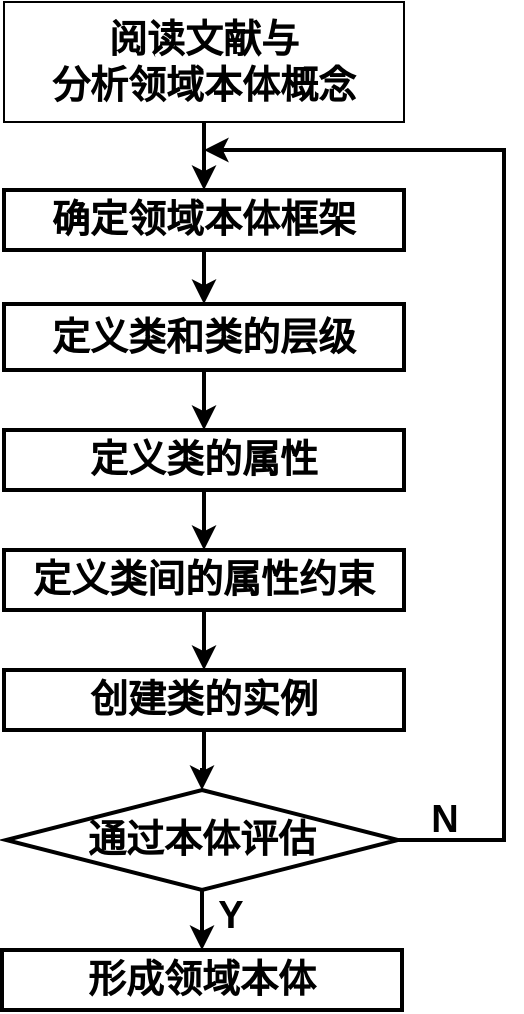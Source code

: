 <mxfile version="16.6.4" type="github">
  <diagram id="pkrnBZ31O33gXuKPcnR_" name="Page-1">
    <mxGraphModel dx="1058" dy="794" grid="1" gridSize="10" guides="1" tooltips="1" connect="1" arrows="1" fold="1" page="1" pageScale="1" pageWidth="827" pageHeight="1169" math="0" shadow="0">
      <root>
        <mxCell id="0" />
        <mxCell id="1" parent="0" />
        <mxCell id="kKUYvnr-Q00udqjfxyr7-9" style="edgeStyle=orthogonalEdgeStyle;rounded=0;orthogonalLoop=1;jettySize=auto;html=1;exitX=0.5;exitY=1;exitDx=0;exitDy=0;entryX=0.5;entryY=0;entryDx=0;entryDy=0;fontSize=19;strokeWidth=2;fontStyle=1" edge="1" parent="1" source="kKUYvnr-Q00udqjfxyr7-1" target="kKUYvnr-Q00udqjfxyr7-2">
          <mxGeometry relative="1" as="geometry" />
        </mxCell>
        <mxCell id="kKUYvnr-Q00udqjfxyr7-1" value="&lt;font face=&quot;Times New Roman&quot; size=&quot;1&quot;&gt;&lt;span style=&quot;font-size: 19px&quot;&gt;阅读文献与&lt;br&gt;分析领域本体概念&lt;/span&gt;&lt;/font&gt;" style="rounded=0;whiteSpace=wrap;html=1;strokeWidth=1;fontStyle=1" vertex="1" parent="1">
          <mxGeometry x="310" y="86" width="200" height="60" as="geometry" />
        </mxCell>
        <mxCell id="kKUYvnr-Q00udqjfxyr7-10" style="edgeStyle=orthogonalEdgeStyle;rounded=0;orthogonalLoop=1;jettySize=auto;html=1;exitX=0.5;exitY=1;exitDx=0;exitDy=0;fontSize=19;strokeWidth=2;fontStyle=1" edge="1" parent="1" source="kKUYvnr-Q00udqjfxyr7-2" target="kKUYvnr-Q00udqjfxyr7-3">
          <mxGeometry relative="1" as="geometry" />
        </mxCell>
        <mxCell id="kKUYvnr-Q00udqjfxyr7-2" value="&lt;font face=&quot;Times New Roman&quot;&gt;&lt;span style=&quot;font-size: 19px&quot;&gt;&lt;span&gt;确定领域本体框架&lt;/span&gt;&lt;/span&gt;&lt;/font&gt;" style="rounded=0;whiteSpace=wrap;html=1;strokeWidth=2;fontStyle=1" vertex="1" parent="1">
          <mxGeometry x="310" y="180" width="200" height="30" as="geometry" />
        </mxCell>
        <mxCell id="kKUYvnr-Q00udqjfxyr7-11" style="edgeStyle=orthogonalEdgeStyle;rounded=0;orthogonalLoop=1;jettySize=auto;html=1;exitX=0.5;exitY=1;exitDx=0;exitDy=0;entryX=0.5;entryY=0;entryDx=0;entryDy=0;fontSize=19;strokeWidth=2;fontStyle=1" edge="1" parent="1" source="kKUYvnr-Q00udqjfxyr7-3" target="kKUYvnr-Q00udqjfxyr7-4">
          <mxGeometry relative="1" as="geometry" />
        </mxCell>
        <mxCell id="kKUYvnr-Q00udqjfxyr7-3" value="&lt;font face=&quot;Times New Roman&quot;&gt;&lt;span style=&quot;font-size: 19px&quot;&gt;&lt;span&gt;定义类和类的层级&lt;/span&gt;&lt;/span&gt;&lt;/font&gt;" style="rounded=0;whiteSpace=wrap;html=1;strokeWidth=2;fontStyle=1" vertex="1" parent="1">
          <mxGeometry x="310" y="237" width="200" height="33" as="geometry" />
        </mxCell>
        <mxCell id="kKUYvnr-Q00udqjfxyr7-12" style="edgeStyle=orthogonalEdgeStyle;rounded=0;orthogonalLoop=1;jettySize=auto;html=1;exitX=0.5;exitY=1;exitDx=0;exitDy=0;entryX=0.5;entryY=0;entryDx=0;entryDy=0;fontSize=19;strokeWidth=2;fontStyle=1" edge="1" parent="1" source="kKUYvnr-Q00udqjfxyr7-4" target="kKUYvnr-Q00udqjfxyr7-5">
          <mxGeometry relative="1" as="geometry" />
        </mxCell>
        <mxCell id="kKUYvnr-Q00udqjfxyr7-4" value="&lt;font face=&quot;Times New Roman&quot;&gt;&lt;span style=&quot;font-size: 19px&quot;&gt;&lt;span&gt;定义类的属性&lt;/span&gt;&lt;/span&gt;&lt;/font&gt;" style="rounded=0;whiteSpace=wrap;html=1;strokeWidth=2;fontStyle=1" vertex="1" parent="1">
          <mxGeometry x="310" y="300" width="200" height="30" as="geometry" />
        </mxCell>
        <mxCell id="kKUYvnr-Q00udqjfxyr7-13" style="edgeStyle=orthogonalEdgeStyle;rounded=0;orthogonalLoop=1;jettySize=auto;html=1;exitX=0.5;exitY=1;exitDx=0;exitDy=0;fontSize=19;strokeWidth=2;fontStyle=1" edge="1" parent="1" source="kKUYvnr-Q00udqjfxyr7-5" target="kKUYvnr-Q00udqjfxyr7-6">
          <mxGeometry relative="1" as="geometry" />
        </mxCell>
        <mxCell id="kKUYvnr-Q00udqjfxyr7-5" value="&lt;font face=&quot;Times New Roman&quot;&gt;&lt;span style=&quot;font-size: 19px&quot;&gt;&lt;span&gt;定义类间的属性约束&lt;/span&gt;&lt;/span&gt;&lt;/font&gt;" style="rounded=0;whiteSpace=wrap;html=1;strokeWidth=2;fontStyle=1" vertex="1" parent="1">
          <mxGeometry x="310" y="360" width="200" height="30" as="geometry" />
        </mxCell>
        <mxCell id="kKUYvnr-Q00udqjfxyr7-14" style="edgeStyle=orthogonalEdgeStyle;rounded=0;orthogonalLoop=1;jettySize=auto;html=1;exitX=0.5;exitY=1;exitDx=0;exitDy=0;fontSize=19;strokeWidth=2;fontStyle=1" edge="1" parent="1" source="kKUYvnr-Q00udqjfxyr7-6" target="kKUYvnr-Q00udqjfxyr7-7">
          <mxGeometry relative="1" as="geometry" />
        </mxCell>
        <mxCell id="kKUYvnr-Q00udqjfxyr7-6" value="&lt;font face=&quot;Times New Roman&quot;&gt;&lt;span style=&quot;font-size: 19px&quot;&gt;&lt;span&gt;创建类的实例&lt;/span&gt;&lt;/span&gt;&lt;/font&gt;" style="rounded=0;whiteSpace=wrap;html=1;strokeWidth=2;fontStyle=1" vertex="1" parent="1">
          <mxGeometry x="310" y="420" width="200" height="30" as="geometry" />
        </mxCell>
        <mxCell id="kKUYvnr-Q00udqjfxyr7-15" style="edgeStyle=orthogonalEdgeStyle;rounded=0;orthogonalLoop=1;jettySize=auto;html=1;exitX=0.5;exitY=1;exitDx=0;exitDy=0;fontSize=19;strokeWidth=2;fontStyle=1" edge="1" parent="1" source="kKUYvnr-Q00udqjfxyr7-7" target="kKUYvnr-Q00udqjfxyr7-8">
          <mxGeometry relative="1" as="geometry" />
        </mxCell>
        <mxCell id="kKUYvnr-Q00udqjfxyr7-16" style="edgeStyle=orthogonalEdgeStyle;rounded=0;orthogonalLoop=1;jettySize=auto;html=1;exitX=1;exitY=0.5;exitDx=0;exitDy=0;fontSize=19;strokeWidth=2;fontStyle=1" edge="1" parent="1" source="kKUYvnr-Q00udqjfxyr7-7">
          <mxGeometry relative="1" as="geometry">
            <mxPoint x="410" y="160" as="targetPoint" />
            <Array as="points">
              <mxPoint x="560" y="505" />
              <mxPoint x="560" y="160" />
              <mxPoint x="440" y="160" />
            </Array>
          </mxGeometry>
        </mxCell>
        <mxCell id="kKUYvnr-Q00udqjfxyr7-7" value="&lt;span&gt;通过本体评估&lt;/span&gt;" style="rhombus;whiteSpace=wrap;html=1;fontSize=19;strokeWidth=2;fontStyle=1" vertex="1" parent="1">
          <mxGeometry x="311" y="480" width="196" height="50" as="geometry" />
        </mxCell>
        <mxCell id="kKUYvnr-Q00udqjfxyr7-8" value="&lt;font face=&quot;Times New Roman&quot;&gt;&lt;span style=&quot;font-size: 19px&quot;&gt;&lt;span&gt;形成领域本体&lt;/span&gt;&lt;/span&gt;&lt;/font&gt;" style="rounded=0;whiteSpace=wrap;html=1;strokeWidth=2;fontStyle=1" vertex="1" parent="1">
          <mxGeometry x="309" y="560" width="200" height="30" as="geometry" />
        </mxCell>
        <mxCell id="kKUYvnr-Q00udqjfxyr7-17" value="&lt;span&gt;N&lt;/span&gt;" style="text;html=1;align=center;verticalAlign=middle;resizable=0;points=[];autosize=1;strokeColor=none;fillColor=none;fontSize=19;fontStyle=1" vertex="1" parent="1">
          <mxGeometry x="515" y="480" width="30" height="30" as="geometry" />
        </mxCell>
        <mxCell id="kKUYvnr-Q00udqjfxyr7-18" value="&lt;span&gt;Y&lt;/span&gt;" style="text;html=1;align=center;verticalAlign=middle;resizable=0;points=[];autosize=1;strokeColor=none;fillColor=none;fontSize=19;fontStyle=1" vertex="1" parent="1">
          <mxGeometry x="408" y="528" width="30" height="30" as="geometry" />
        </mxCell>
      </root>
    </mxGraphModel>
  </diagram>
</mxfile>
